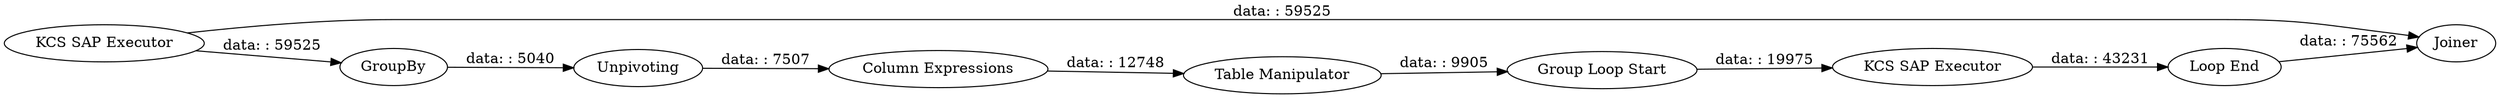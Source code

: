 digraph {
	"-5289479148298273411_1" [label="KCS SAP Executor"]
	"-5289479148298273411_8" [label=Joiner]
	"-5289479148298273411_14" [label="KCS SAP Executor"]
	"-5289479148298273411_12" [label=Unpivoting]
	"-5289479148298273411_13" [label="Column Expressions"]
	"-5289479148298273411_9" [label="Group Loop Start"]
	"-5289479148298273411_10" [label="Loop End"]
	"-5289479148298273411_5" [label="Table Manipulator"]
	"-5289479148298273411_11" [label=GroupBy]
	"-5289479148298273411_10" -> "-5289479148298273411_8" [label="data: : 75562"]
	"-5289479148298273411_5" -> "-5289479148298273411_9" [label="data: : 9905"]
	"-5289479148298273411_9" -> "-5289479148298273411_14" [label="data: : 19975"]
	"-5289479148298273411_13" -> "-5289479148298273411_5" [label="data: : 12748"]
	"-5289479148298273411_1" -> "-5289479148298273411_11" [label="data: : 59525"]
	"-5289479148298273411_12" -> "-5289479148298273411_13" [label="data: : 7507"]
	"-5289479148298273411_1" -> "-5289479148298273411_8" [label="data: : 59525"]
	"-5289479148298273411_11" -> "-5289479148298273411_12" [label="data: : 5040"]
	"-5289479148298273411_14" -> "-5289479148298273411_10" [label="data: : 43231"]
	rankdir=LR
}
